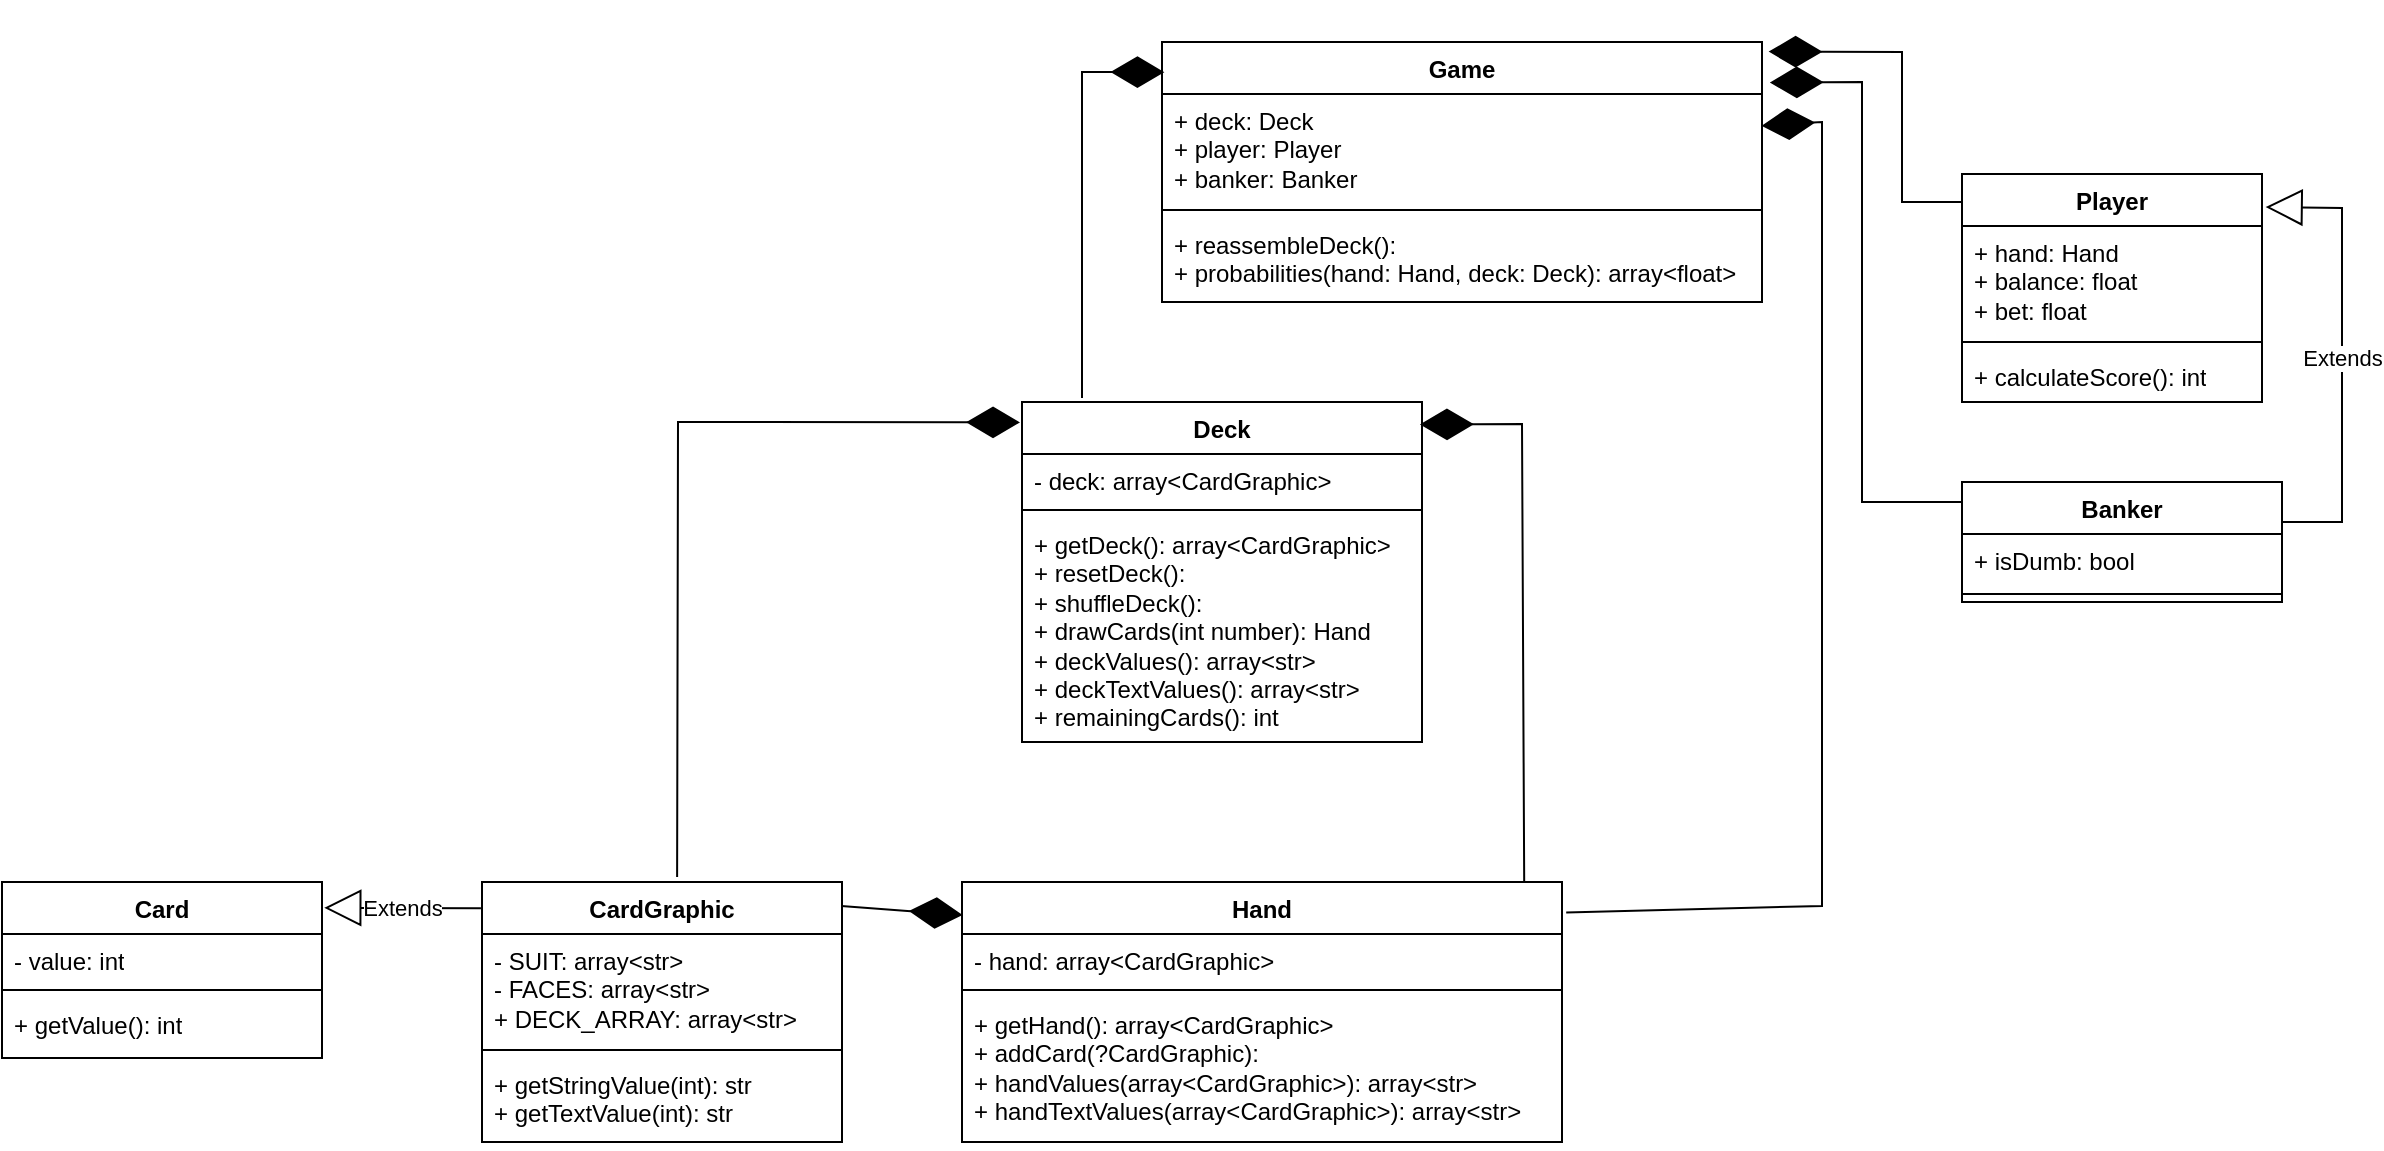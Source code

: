 <mxfile version="26.2.2">
  <diagram name="Page-1" id="t8CD8iMALCH-X7aD-63t">
    <mxGraphModel dx="1501" dy="923" grid="1" gridSize="10" guides="1" tooltips="1" connect="1" arrows="1" fold="1" page="1" pageScale="1" pageWidth="1600" pageHeight="800" math="0" shadow="0">
      <root>
        <mxCell id="0" />
        <mxCell id="1" parent="0" />
        <mxCell id="618ZvPPxEhpNL2ob_TJ0-1" value="Card" style="swimlane;fontStyle=1;align=center;verticalAlign=top;childLayout=stackLayout;horizontal=1;startSize=26;horizontalStack=0;resizeParent=1;resizeParentMax=0;resizeLast=0;collapsible=1;marginBottom=0;whiteSpace=wrap;html=1;" parent="1" vertex="1">
          <mxGeometry x="30" y="520" width="160" height="88" as="geometry" />
        </mxCell>
        <mxCell id="618ZvPPxEhpNL2ob_TJ0-2" value="&lt;div&gt;&lt;span style=&quot;background-color: transparent; color: light-dark(rgb(0, 0, 0), rgb(255, 255, 255));&quot;&gt;- value: int&lt;/span&gt;&lt;/div&gt;" style="text;strokeColor=none;fillColor=none;align=left;verticalAlign=top;spacingLeft=4;spacingRight=4;overflow=hidden;rotatable=0;points=[[0,0.5],[1,0.5]];portConstraint=eastwest;whiteSpace=wrap;html=1;" parent="618ZvPPxEhpNL2ob_TJ0-1" vertex="1">
          <mxGeometry y="26" width="160" height="24" as="geometry" />
        </mxCell>
        <mxCell id="618ZvPPxEhpNL2ob_TJ0-3" value="" style="line;strokeWidth=1;fillColor=none;align=left;verticalAlign=middle;spacingTop=-1;spacingLeft=3;spacingRight=3;rotatable=0;labelPosition=right;points=[];portConstraint=eastwest;strokeColor=inherit;" parent="618ZvPPxEhpNL2ob_TJ0-1" vertex="1">
          <mxGeometry y="50" width="160" height="8" as="geometry" />
        </mxCell>
        <mxCell id="618ZvPPxEhpNL2ob_TJ0-4" value="+ getValue(): int" style="text;strokeColor=none;fillColor=none;align=left;verticalAlign=top;spacingLeft=4;spacingRight=4;overflow=hidden;rotatable=0;points=[[0,0.5],[1,0.5]];portConstraint=eastwest;whiteSpace=wrap;html=1;" parent="618ZvPPxEhpNL2ob_TJ0-1" vertex="1">
          <mxGeometry y="58" width="160" height="30" as="geometry" />
        </mxCell>
        <mxCell id="618ZvPPxEhpNL2ob_TJ0-9" value="CardGraphic" style="swimlane;fontStyle=1;align=center;verticalAlign=top;childLayout=stackLayout;horizontal=1;startSize=26;horizontalStack=0;resizeParent=1;resizeParentMax=0;resizeLast=0;collapsible=1;marginBottom=0;whiteSpace=wrap;html=1;" parent="1" vertex="1">
          <mxGeometry x="270" y="520" width="180" height="130" as="geometry" />
        </mxCell>
        <mxCell id="618ZvPPxEhpNL2ob_TJ0-10" value="- SUIT: array&amp;lt;str&amp;gt;&lt;div&gt;- FACES: array&amp;lt;str&amp;gt;&lt;/div&gt;&lt;div&gt;+ DECK_ARRAY: array&amp;lt;str&amp;gt;&lt;/div&gt;" style="text;strokeColor=none;fillColor=none;align=left;verticalAlign=top;spacingLeft=4;spacingRight=4;overflow=hidden;rotatable=0;points=[[0,0.5],[1,0.5]];portConstraint=eastwest;whiteSpace=wrap;html=1;" parent="618ZvPPxEhpNL2ob_TJ0-9" vertex="1">
          <mxGeometry y="26" width="180" height="54" as="geometry" />
        </mxCell>
        <mxCell id="618ZvPPxEhpNL2ob_TJ0-11" value="" style="line;strokeWidth=1;fillColor=none;align=left;verticalAlign=middle;spacingTop=-1;spacingLeft=3;spacingRight=3;rotatable=0;labelPosition=right;points=[];portConstraint=eastwest;strokeColor=inherit;" parent="618ZvPPxEhpNL2ob_TJ0-9" vertex="1">
          <mxGeometry y="80" width="180" height="8" as="geometry" />
        </mxCell>
        <mxCell id="618ZvPPxEhpNL2ob_TJ0-12" value="+ getStringValue(int): str&lt;div&gt;+ getTextValue(int): str&lt;/div&gt;" style="text;strokeColor=none;fillColor=none;align=left;verticalAlign=top;spacingLeft=4;spacingRight=4;overflow=hidden;rotatable=0;points=[[0,0.5],[1,0.5]];portConstraint=eastwest;whiteSpace=wrap;html=1;" parent="618ZvPPxEhpNL2ob_TJ0-9" vertex="1">
          <mxGeometry y="88" width="180" height="42" as="geometry" />
        </mxCell>
        <mxCell id="618ZvPPxEhpNL2ob_TJ0-14" value="Hand" style="swimlane;fontStyle=1;align=center;verticalAlign=top;childLayout=stackLayout;horizontal=1;startSize=26;horizontalStack=0;resizeParent=1;resizeParentMax=0;resizeLast=0;collapsible=1;marginBottom=0;whiteSpace=wrap;html=1;" parent="1" vertex="1">
          <mxGeometry x="510" y="520" width="300" height="130" as="geometry" />
        </mxCell>
        <mxCell id="618ZvPPxEhpNL2ob_TJ0-15" value="- hand: array&amp;lt;CardGraphic&amp;gt;" style="text;strokeColor=none;fillColor=none;align=left;verticalAlign=top;spacingLeft=4;spacingRight=4;overflow=hidden;rotatable=0;points=[[0,0.5],[1,0.5]];portConstraint=eastwest;whiteSpace=wrap;html=1;" parent="618ZvPPxEhpNL2ob_TJ0-14" vertex="1">
          <mxGeometry y="26" width="300" height="24" as="geometry" />
        </mxCell>
        <mxCell id="618ZvPPxEhpNL2ob_TJ0-16" value="" style="line;strokeWidth=1;fillColor=none;align=left;verticalAlign=middle;spacingTop=-1;spacingLeft=3;spacingRight=3;rotatable=0;labelPosition=right;points=[];portConstraint=eastwest;strokeColor=inherit;" parent="618ZvPPxEhpNL2ob_TJ0-14" vertex="1">
          <mxGeometry y="50" width="300" height="8" as="geometry" />
        </mxCell>
        <mxCell id="618ZvPPxEhpNL2ob_TJ0-17" value="&lt;div&gt;+ getHand():&amp;nbsp;&lt;span style=&quot;background-color: transparent; color: light-dark(rgb(0, 0, 0), rgb(255, 255, 255));&quot;&gt;array&amp;lt;CardGraphic&amp;gt;&lt;/span&gt;&lt;/div&gt;&lt;div&gt;&lt;span style=&quot;background-color: transparent; color: light-dark(rgb(0, 0, 0), rgb(255, 255, 255));&quot;&gt;+ addCard(?&lt;/span&gt;&lt;span style=&quot;background-color: transparent; color: light-dark(rgb(0, 0, 0), rgb(255, 255, 255));&quot;&gt;CardGraphic&lt;/span&gt;&lt;span style=&quot;background-color: transparent; color: light-dark(rgb(0, 0, 0), rgb(255, 255, 255));&quot;&gt;):&lt;/span&gt;&lt;/div&gt;+ handValues(array&amp;lt;CardGraphic&amp;gt;): array&amp;lt;str&amp;gt;&lt;div&gt;+ handTextValues(array&amp;lt;CardGraphic&amp;gt;): array&amp;lt;str&amp;gt;&lt;/div&gt;" style="text;strokeColor=none;fillColor=none;align=left;verticalAlign=top;spacingLeft=4;spacingRight=4;overflow=hidden;rotatable=0;points=[[0,0.5],[1,0.5]];portConstraint=eastwest;whiteSpace=wrap;html=1;" parent="618ZvPPxEhpNL2ob_TJ0-14" vertex="1">
          <mxGeometry y="58" width="300" height="72" as="geometry" />
        </mxCell>
        <mxCell id="618ZvPPxEhpNL2ob_TJ0-18" value="" style="endArrow=diamondThin;endFill=1;endSize=24;html=1;rounded=0;exitX=0.998;exitY=0.092;exitDx=0;exitDy=0;exitPerimeter=0;entryX=0.001;entryY=0.127;entryDx=0;entryDy=0;entryPerimeter=0;" parent="1" source="618ZvPPxEhpNL2ob_TJ0-9" target="618ZvPPxEhpNL2ob_TJ0-14" edge="1">
          <mxGeometry width="160" relative="1" as="geometry">
            <mxPoint x="540" y="510" as="sourcePoint" />
            <mxPoint x="500" y="570" as="targetPoint" />
          </mxGeometry>
        </mxCell>
        <mxCell id="618ZvPPxEhpNL2ob_TJ0-19" value="Deck" style="swimlane;fontStyle=1;align=center;verticalAlign=top;childLayout=stackLayout;horizontal=1;startSize=26;horizontalStack=0;resizeParent=1;resizeParentMax=0;resizeLast=0;collapsible=1;marginBottom=0;whiteSpace=wrap;html=1;" parent="1" vertex="1">
          <mxGeometry x="540" y="280" width="200" height="170" as="geometry" />
        </mxCell>
        <mxCell id="618ZvPPxEhpNL2ob_TJ0-20" value="- deck: array&amp;lt;CardGraphic&amp;gt;" style="text;strokeColor=none;fillColor=none;align=left;verticalAlign=top;spacingLeft=4;spacingRight=4;overflow=hidden;rotatable=0;points=[[0,0.5],[1,0.5]];portConstraint=eastwest;whiteSpace=wrap;html=1;" parent="618ZvPPxEhpNL2ob_TJ0-19" vertex="1">
          <mxGeometry y="26" width="200" height="24" as="geometry" />
        </mxCell>
        <mxCell id="618ZvPPxEhpNL2ob_TJ0-21" value="" style="line;strokeWidth=1;fillColor=none;align=left;verticalAlign=middle;spacingTop=-1;spacingLeft=3;spacingRight=3;rotatable=0;labelPosition=right;points=[];portConstraint=eastwest;strokeColor=inherit;" parent="618ZvPPxEhpNL2ob_TJ0-19" vertex="1">
          <mxGeometry y="50" width="200" height="8" as="geometry" />
        </mxCell>
        <mxCell id="618ZvPPxEhpNL2ob_TJ0-22" value="&lt;div&gt;+ getDeck():&amp;nbsp;&lt;span style=&quot;background-color: transparent; color: light-dark(rgb(0, 0, 0), rgb(255, 255, 255));&quot;&gt;array&amp;lt;CardGraphic&amp;gt;&lt;/span&gt;&lt;/div&gt;+ resetDeck():&lt;div&gt;+ shuffleDeck():&lt;/div&gt;&lt;div&gt;+ drawCards(int number): Hand&lt;/div&gt;&lt;div&gt;+ deckValues(): array&amp;lt;str&amp;gt;&lt;/div&gt;&lt;div&gt;+ deckTextValues(): array&amp;lt;str&amp;gt;&lt;/div&gt;&lt;div&gt;+ remainingCards(): int&lt;/div&gt;" style="text;strokeColor=none;fillColor=none;align=left;verticalAlign=top;spacingLeft=4;spacingRight=4;overflow=hidden;rotatable=0;points=[[0,0.5],[1,0.5]];portConstraint=eastwest;whiteSpace=wrap;html=1;" parent="618ZvPPxEhpNL2ob_TJ0-19" vertex="1">
          <mxGeometry y="58" width="200" height="112" as="geometry" />
        </mxCell>
        <mxCell id="618ZvPPxEhpNL2ob_TJ0-23" value="" style="endArrow=diamondThin;endFill=1;endSize=24;html=1;rounded=0;entryX=-0.005;entryY=0.06;entryDx=0;entryDy=0;entryPerimeter=0;exitX=0.542;exitY=-0.019;exitDx=0;exitDy=0;exitPerimeter=0;" parent="1" source="618ZvPPxEhpNL2ob_TJ0-9" target="618ZvPPxEhpNL2ob_TJ0-19" edge="1">
          <mxGeometry width="160" relative="1" as="geometry">
            <mxPoint x="450" y="530" as="sourcePoint" />
            <mxPoint x="570" y="780" as="targetPoint" />
            <Array as="points">
              <mxPoint x="368" y="290" />
            </Array>
          </mxGeometry>
        </mxCell>
        <mxCell id="618ZvPPxEhpNL2ob_TJ0-24" value="" style="endArrow=diamondThin;endFill=1;endSize=24;html=1;rounded=0;entryX=0.995;entryY=0.066;entryDx=0;entryDy=0;entryPerimeter=0;exitX=0.937;exitY=-0.003;exitDx=0;exitDy=0;exitPerimeter=0;" parent="1" source="618ZvPPxEhpNL2ob_TJ0-14" target="618ZvPPxEhpNL2ob_TJ0-19" edge="1">
          <mxGeometry width="160" relative="1" as="geometry">
            <mxPoint x="810" y="780" as="sourcePoint" />
            <mxPoint x="970" y="780" as="targetPoint" />
            <Array as="points">
              <mxPoint x="790" y="291" />
            </Array>
          </mxGeometry>
        </mxCell>
        <mxCell id="rk77yQC6L5X84qJW6CXL-1" value="Extends" style="endArrow=block;endSize=16;endFill=0;html=1;rounded=0;exitX=-0.003;exitY=0.101;exitDx=0;exitDy=0;exitPerimeter=0;entryX=1.007;entryY=0.147;entryDx=0;entryDy=0;entryPerimeter=0;" parent="1" source="618ZvPPxEhpNL2ob_TJ0-9" target="618ZvPPxEhpNL2ob_TJ0-1" edge="1">
          <mxGeometry width="160" relative="1" as="geometry">
            <mxPoint x="170" y="480" as="sourcePoint" />
            <mxPoint x="240" y="460" as="targetPoint" />
          </mxGeometry>
        </mxCell>
        <mxCell id="JyPjN7SfxW-CegOgkinv-1" value="Game" style="swimlane;fontStyle=1;align=center;verticalAlign=top;childLayout=stackLayout;horizontal=1;startSize=26;horizontalStack=0;resizeParent=1;resizeParentMax=0;resizeLast=0;collapsible=1;marginBottom=0;whiteSpace=wrap;html=1;" parent="1" vertex="1">
          <mxGeometry x="610" y="100" width="300" height="130" as="geometry" />
        </mxCell>
        <mxCell id="JyPjN7SfxW-CegOgkinv-2" value="+ deck: Deck&lt;br&gt;+ player: Player&lt;div&gt;+ banker: Banker&lt;/div&gt;" style="text;strokeColor=none;fillColor=none;align=left;verticalAlign=top;spacingLeft=4;spacingRight=4;overflow=hidden;rotatable=0;points=[[0,0.5],[1,0.5]];portConstraint=eastwest;whiteSpace=wrap;html=1;" parent="JyPjN7SfxW-CegOgkinv-1" vertex="1">
          <mxGeometry y="26" width="300" height="54" as="geometry" />
        </mxCell>
        <mxCell id="JyPjN7SfxW-CegOgkinv-3" value="" style="line;strokeWidth=1;fillColor=none;align=left;verticalAlign=middle;spacingTop=-1;spacingLeft=3;spacingRight=3;rotatable=0;labelPosition=right;points=[];portConstraint=eastwest;strokeColor=inherit;" parent="JyPjN7SfxW-CegOgkinv-1" vertex="1">
          <mxGeometry y="80" width="300" height="8" as="geometry" />
        </mxCell>
        <mxCell id="JyPjN7SfxW-CegOgkinv-4" value="+ reassembleDeck():&lt;div&gt;+ probabilities(hand: Hand, deck: Deck): array&amp;lt;float&amp;gt;&lt;/div&gt;" style="text;strokeColor=none;fillColor=none;align=left;verticalAlign=top;spacingLeft=4;spacingRight=4;overflow=hidden;rotatable=0;points=[[0,0.5],[1,0.5]];portConstraint=eastwest;whiteSpace=wrap;html=1;" parent="JyPjN7SfxW-CegOgkinv-1" vertex="1">
          <mxGeometry y="88" width="300" height="42" as="geometry" />
        </mxCell>
        <mxCell id="JyPjN7SfxW-CegOgkinv-5" value="Player" style="swimlane;fontStyle=1;align=center;verticalAlign=top;childLayout=stackLayout;horizontal=1;startSize=26;horizontalStack=0;resizeParent=1;resizeParentMax=0;resizeLast=0;collapsible=1;marginBottom=0;whiteSpace=wrap;html=1;" parent="1" vertex="1">
          <mxGeometry x="1010" y="166" width="150" height="114" as="geometry" />
        </mxCell>
        <mxCell id="JyPjN7SfxW-CegOgkinv-6" value="+ hand: Hand&lt;div&gt;+ balance: float&lt;/div&gt;&lt;div&gt;+ bet: float&lt;/div&gt;" style="text;strokeColor=none;fillColor=none;align=left;verticalAlign=top;spacingLeft=4;spacingRight=4;overflow=hidden;rotatable=0;points=[[0,0.5],[1,0.5]];portConstraint=eastwest;whiteSpace=wrap;html=1;" parent="JyPjN7SfxW-CegOgkinv-5" vertex="1">
          <mxGeometry y="26" width="150" height="54" as="geometry" />
        </mxCell>
        <mxCell id="JyPjN7SfxW-CegOgkinv-7" value="" style="line;strokeWidth=1;fillColor=none;align=left;verticalAlign=middle;spacingTop=-1;spacingLeft=3;spacingRight=3;rotatable=0;labelPosition=right;points=[];portConstraint=eastwest;strokeColor=inherit;" parent="JyPjN7SfxW-CegOgkinv-5" vertex="1">
          <mxGeometry y="80" width="150" height="8" as="geometry" />
        </mxCell>
        <mxCell id="JyPjN7SfxW-CegOgkinv-8" value="+ calculateScore(): int" style="text;strokeColor=none;fillColor=none;align=left;verticalAlign=top;spacingLeft=4;spacingRight=4;overflow=hidden;rotatable=0;points=[[0,0.5],[1,0.5]];portConstraint=eastwest;whiteSpace=wrap;html=1;" parent="JyPjN7SfxW-CegOgkinv-5" vertex="1">
          <mxGeometry y="88" width="150" height="26" as="geometry" />
        </mxCell>
        <mxCell id="JyPjN7SfxW-CegOgkinv-9" value="Banker" style="swimlane;fontStyle=1;align=center;verticalAlign=top;childLayout=stackLayout;horizontal=1;startSize=26;horizontalStack=0;resizeParent=1;resizeParentMax=0;resizeLast=0;collapsible=1;marginBottom=0;whiteSpace=wrap;html=1;" parent="1" vertex="1">
          <mxGeometry x="1010" y="320" width="160" height="60" as="geometry" />
        </mxCell>
        <mxCell id="JyPjN7SfxW-CegOgkinv-10" value="+ isDumb: bool" style="text;strokeColor=none;fillColor=none;align=left;verticalAlign=top;spacingLeft=4;spacingRight=4;overflow=hidden;rotatable=0;points=[[0,0.5],[1,0.5]];portConstraint=eastwest;whiteSpace=wrap;html=1;" parent="JyPjN7SfxW-CegOgkinv-9" vertex="1">
          <mxGeometry y="26" width="160" height="26" as="geometry" />
        </mxCell>
        <mxCell id="JyPjN7SfxW-CegOgkinv-11" value="" style="line;strokeWidth=1;fillColor=none;align=left;verticalAlign=middle;spacingTop=-1;spacingLeft=3;spacingRight=3;rotatable=0;labelPosition=right;points=[];portConstraint=eastwest;strokeColor=inherit;" parent="JyPjN7SfxW-CegOgkinv-9" vertex="1">
          <mxGeometry y="52" width="160" height="8" as="geometry" />
        </mxCell>
        <mxCell id="JyPjN7SfxW-CegOgkinv-13" value="" style="endArrow=diamondThin;endFill=1;endSize=24;html=1;rounded=0;entryX=0.004;entryY=0.116;entryDx=0;entryDy=0;entryPerimeter=0;" parent="1" target="JyPjN7SfxW-CegOgkinv-1" edge="1">
          <mxGeometry width="160" relative="1" as="geometry">
            <mxPoint x="570" y="278" as="sourcePoint" />
            <mxPoint x="610" y="70" as="targetPoint" />
            <Array as="points">
              <mxPoint x="570" y="115" />
            </Array>
          </mxGeometry>
        </mxCell>
        <mxCell id="JyPjN7SfxW-CegOgkinv-14" value="Extends" style="endArrow=block;endSize=16;endFill=0;html=1;rounded=0;entryX=1.012;entryY=0.145;entryDx=0;entryDy=0;entryPerimeter=0;exitX=1;exitY=0.333;exitDx=0;exitDy=0;exitPerimeter=0;" parent="1" source="JyPjN7SfxW-CegOgkinv-9" target="JyPjN7SfxW-CegOgkinv-5" edge="1">
          <mxGeometry width="160" relative="1" as="geometry">
            <mxPoint x="1230" y="360" as="sourcePoint" />
            <mxPoint x="1230" y="230" as="targetPoint" />
            <Array as="points">
              <mxPoint x="1200" y="340" />
              <mxPoint x="1200" y="183" />
            </Array>
          </mxGeometry>
        </mxCell>
        <mxCell id="JyPjN7SfxW-CegOgkinv-15" value="" style="endArrow=diamondThin;endFill=1;endSize=24;html=1;rounded=0;entryX=1.011;entryY=0.037;entryDx=0;entryDy=0;entryPerimeter=0;exitX=0;exitY=0.123;exitDx=0;exitDy=0;exitPerimeter=0;" parent="1" source="JyPjN7SfxW-CegOgkinv-5" target="JyPjN7SfxW-CegOgkinv-1" edge="1">
          <mxGeometry width="160" relative="1" as="geometry">
            <mxPoint x="980" y="490" as="sourcePoint" />
            <mxPoint x="1140" y="490" as="targetPoint" />
            <Array as="points">
              <mxPoint x="980" y="180" />
              <mxPoint x="980" y="105" />
            </Array>
          </mxGeometry>
        </mxCell>
        <mxCell id="JyPjN7SfxW-CegOgkinv-16" value="" style="endArrow=diamondThin;endFill=1;endSize=24;html=1;rounded=0;entryX=1.013;entryY=0.156;entryDx=0;entryDy=0;entryPerimeter=0;exitX=0;exitY=0.167;exitDx=0;exitDy=0;exitPerimeter=0;" parent="1" source="JyPjN7SfxW-CegOgkinv-9" target="JyPjN7SfxW-CegOgkinv-1" edge="1">
          <mxGeometry width="160" relative="1" as="geometry">
            <mxPoint x="1070" y="470" as="sourcePoint" />
            <mxPoint x="910" y="470" as="targetPoint" />
            <Array as="points">
              <mxPoint x="960" y="330" />
              <mxPoint x="960" y="120" />
            </Array>
          </mxGeometry>
        </mxCell>
        <mxCell id="JyPjN7SfxW-CegOgkinv-17" value="" style="endArrow=diamondThin;endFill=1;endSize=24;html=1;rounded=0;exitX=1.007;exitY=0.117;exitDx=0;exitDy=0;exitPerimeter=0;entryX=0.999;entryY=0.295;entryDx=0;entryDy=0;entryPerimeter=0;" parent="1" source="618ZvPPxEhpNL2ob_TJ0-14" target="JyPjN7SfxW-CegOgkinv-2" edge="1">
          <mxGeometry width="160" relative="1" as="geometry">
            <mxPoint x="960" y="530" as="sourcePoint" />
            <mxPoint x="1120" y="530" as="targetPoint" />
            <Array as="points">
              <mxPoint x="940" y="532" />
              <mxPoint x="940" y="140" />
            </Array>
          </mxGeometry>
        </mxCell>
      </root>
    </mxGraphModel>
  </diagram>
</mxfile>
